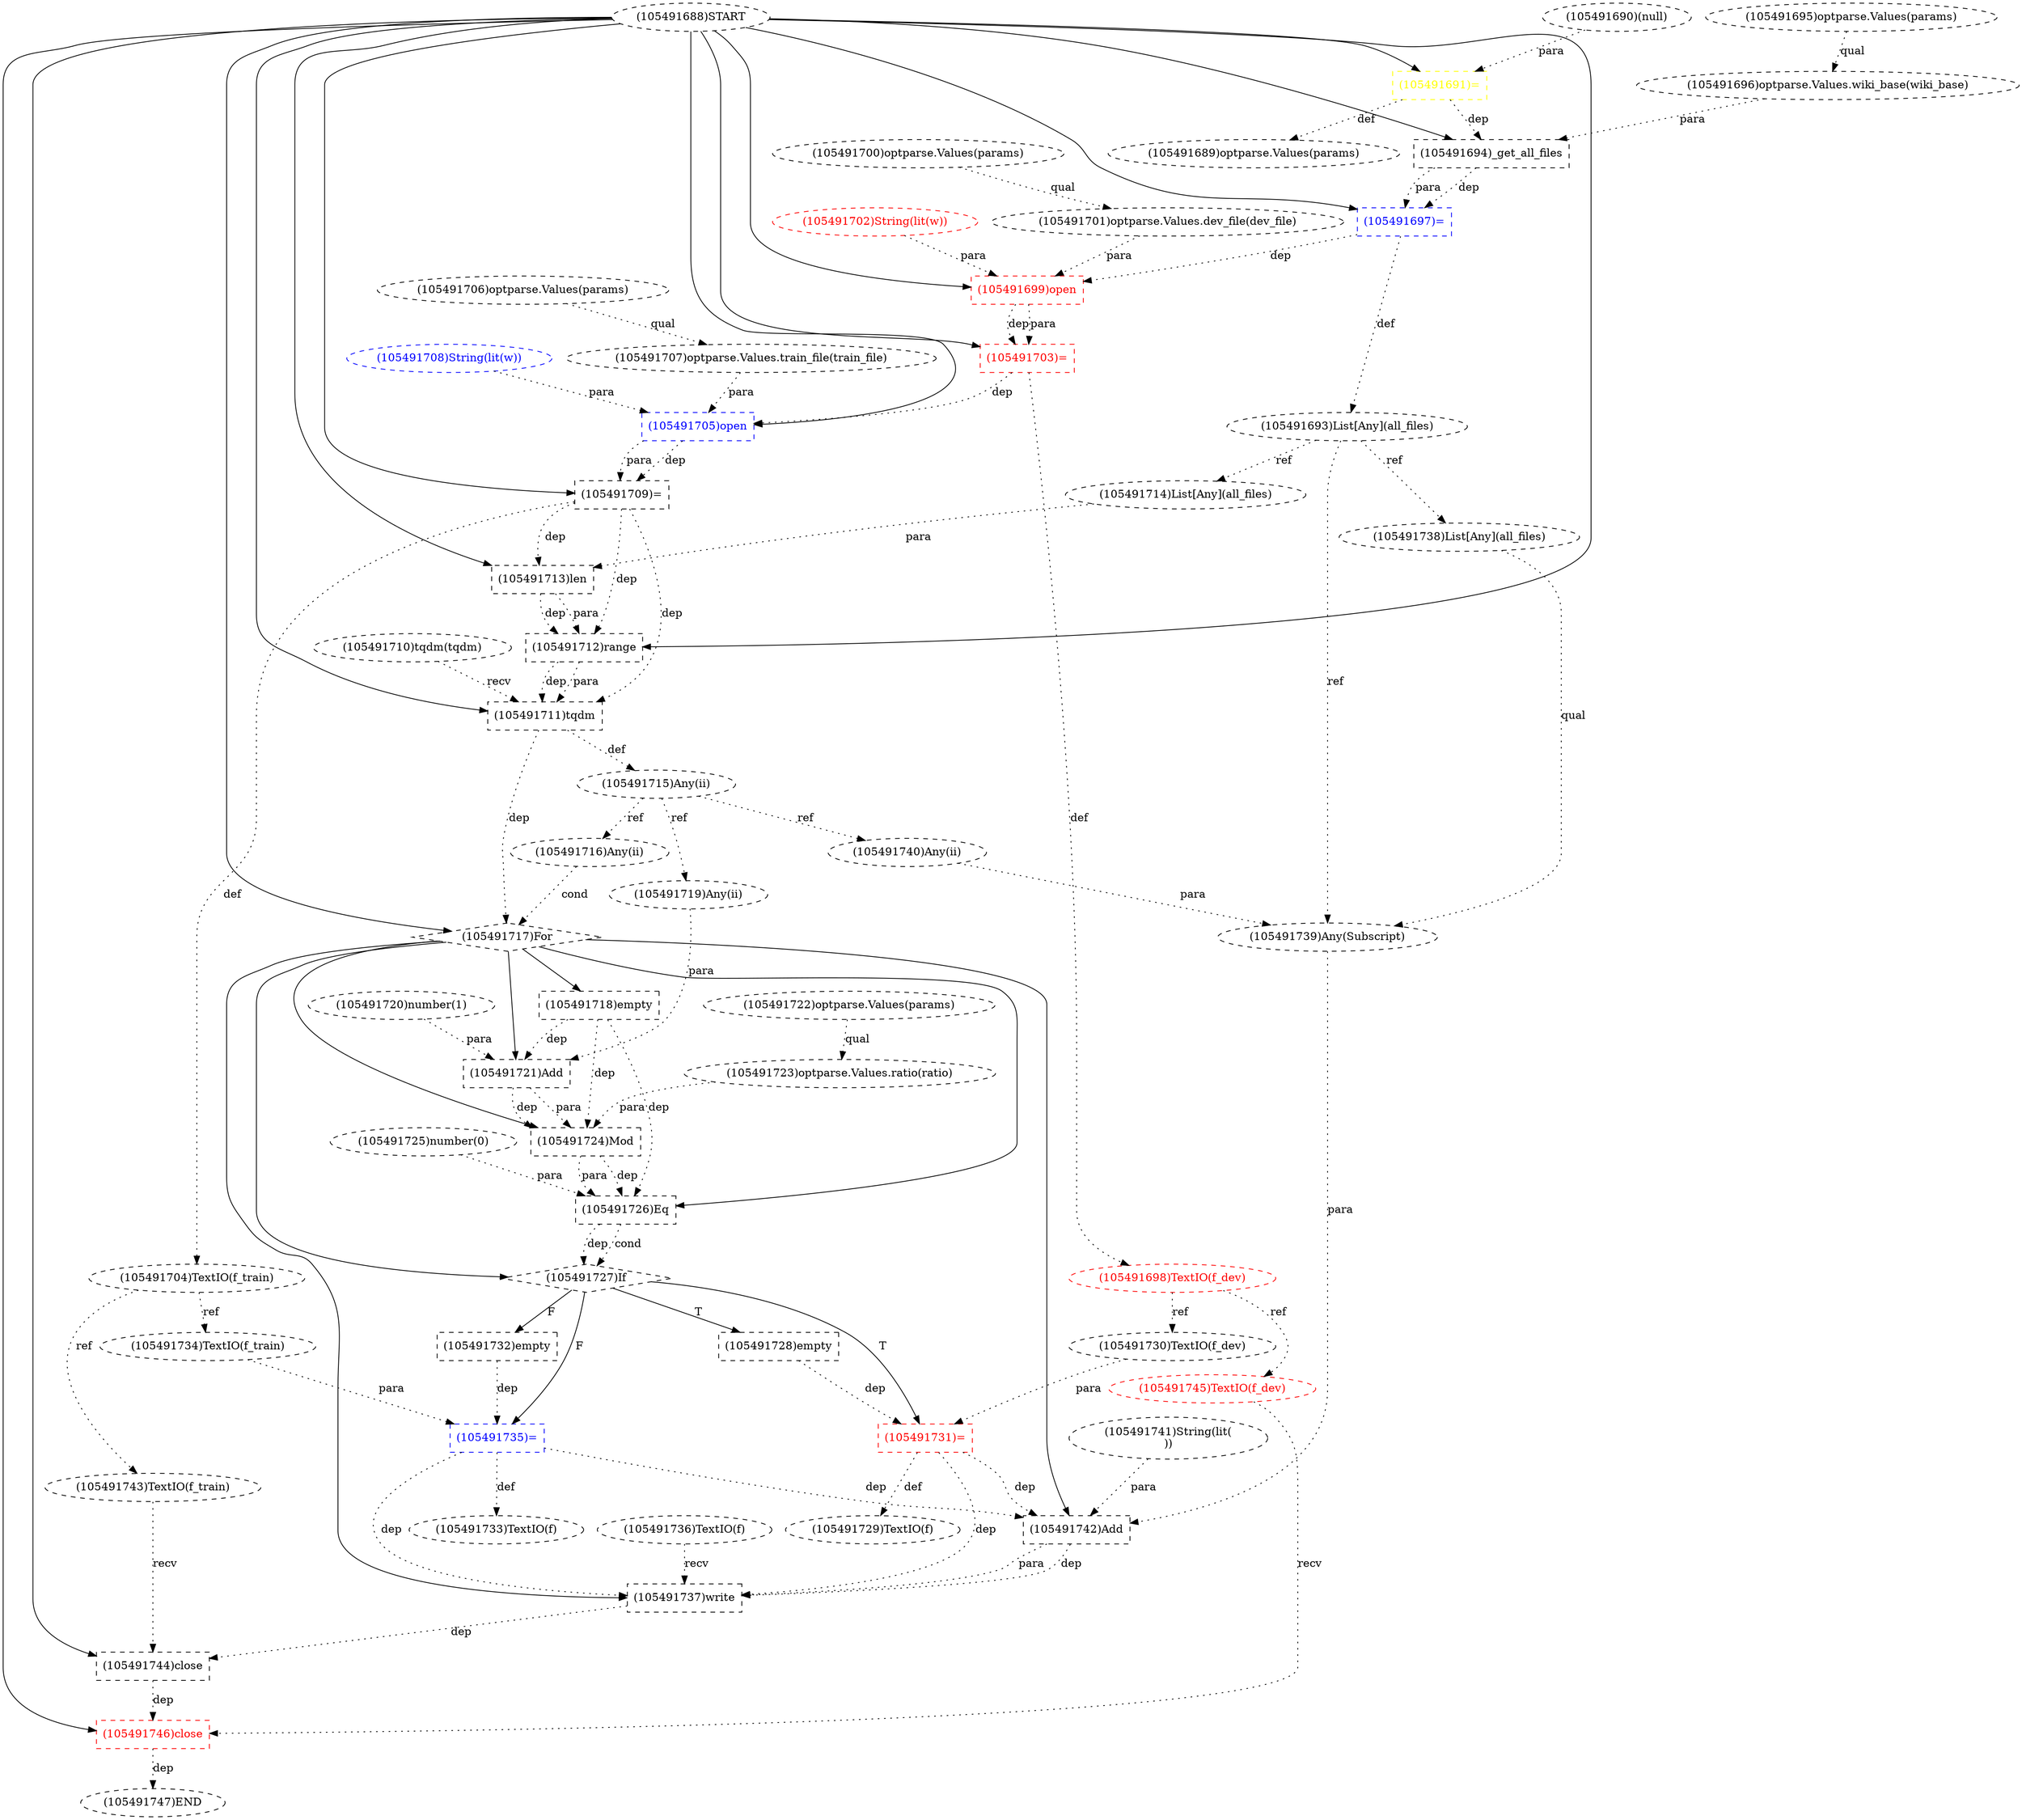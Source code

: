 digraph G {
1 [label="(105491739)Any(Subscript)" shape=ellipse style=dashed]
2 [label="(105491716)Any(ii)" shape=ellipse style=dashed]
3 [label="(105491697)=" shape=box style=dashed color=blue fontcolor=blue]
4 [label="(105491696)optparse.Values.wiki_base(wiki_base)" shape=ellipse style=dashed]
5 [label="(105491717)For" shape=diamond style=dashed]
6 [label="(105491741)String(lit(
))" shape=ellipse style=dashed]
7 [label="(105491730)TextIO(f_dev)" shape=ellipse style=dashed]
8 [label="(105491723)optparse.Values.ratio(ratio)" shape=ellipse style=dashed]
9 [label="(105491698)TextIO(f_dev)" shape=ellipse style=dashed color=red fontcolor=red]
10 [label="(105491699)open" shape=box style=dashed color=red fontcolor=red]
11 [label="(105491744)close" shape=box style=dashed color=black fontcolor=black]
12 [label="(105491747)END" style=dashed]
13 [label="(105491732)empty" shape=box style=dashed]
14 [label="(105491738)List[Any](all_files)" shape=ellipse style=dashed]
15 [label="(105491724)Mod" shape=box style=dashed]
16 [label="(105491746)close" shape=box style=dashed color=red fontcolor=red]
17 [label="(105491728)empty" shape=box style=dashed]
18 [label="(105491710)tqdm(tqdm)" shape=ellipse style=dashed]
19 [label="(105491704)TextIO(f_train)" shape=ellipse style=dashed color=black fontcolor=black]
20 [label="(105491708)String(lit(w))" shape=ellipse style=dashed color=blue fontcolor=blue]
21 [label="(105491736)TextIO(f)" shape=ellipse style=dashed]
22 [label="(105491729)TextIO(f)" shape=ellipse style=dashed]
23 [label="(105491711)tqdm" shape=box style=dashed]
24 [label="(105491721)Add" shape=box style=dashed]
25 [label="(105491703)=" shape=box style=dashed color=red fontcolor=red]
26 [label="(105491690)(null)" shape=ellipse style=dashed]
27 [label="(105491731)=" shape=box style=dashed color=red fontcolor=red]
28 [label="(105491695)optparse.Values(params)" shape=ellipse style=dashed]
29 [label="(105491725)number(0)" shape=ellipse style=dashed]
30 [label="(105491709)=" shape=box style=dashed color=black fontcolor=black]
31 [label="(105491714)List[Any](all_files)" shape=ellipse style=dashed]
32 [label="(105491745)TextIO(f_dev)" shape=ellipse style=dashed color=red fontcolor=red]
33 [label="(105491688)START" style=dashed]
34 [label="(105491718)empty" shape=box style=dashed]
35 [label="(105491702)String(lit(w))" shape=ellipse style=dashed color=red fontcolor=red]
36 [label="(105491727)If" shape=diamond style=dashed]
37 [label="(105491740)Any(ii)" shape=ellipse style=dashed]
38 [label="(105491743)TextIO(f_train)" shape=ellipse style=dashed color=black fontcolor=black]
39 [label="(105491705)open" shape=box style=dashed color=blue fontcolor=blue]
40 [label="(105491701)optparse.Values.dev_file(dev_file)" shape=ellipse style=dashed]
41 [label="(105491707)optparse.Values.train_file(train_file)" shape=ellipse style=dashed]
42 [label="(105491689)optparse.Values(params)" shape=ellipse style=dashed]
43 [label="(105491713)len" shape=box style=dashed]
44 [label="(105491712)range" shape=box style=dashed]
45 [label="(105491719)Any(ii)" shape=ellipse style=dashed]
46 [label="(105491693)List[Any](all_files)" shape=ellipse style=dashed]
47 [label="(105491715)Any(ii)" shape=ellipse style=dashed]
48 [label="(105491726)Eq" shape=box style=dashed]
49 [label="(105491737)write" shape=box style=dashed]
50 [label="(105491733)TextIO(f)" shape=ellipse style=dashed]
51 [label="(105491722)optparse.Values(params)" shape=ellipse style=dashed]
52 [label="(105491691)=" shape=box style=dashed color=yellow fontcolor=yellow]
53 [label="(105491720)number(1)" shape=ellipse style=dashed]
54 [label="(105491694)_get_all_files" shape=box style=dashed]
55 [label="(105491706)optparse.Values(params)" shape=ellipse style=dashed]
56 [label="(105491742)Add" shape=box style=dashed]
57 [label="(105491700)optparse.Values(params)" shape=ellipse style=dashed]
58 [label="(105491734)TextIO(f_train)" shape=ellipse style=dashed]
59 [label="(105491735)=" shape=box style=dashed color=blue fontcolor=blue]
14 -> 1 [label="qual" style=dotted];
37 -> 1 [label="para" style=dotted];
46 -> 1 [label="ref" style=dotted];
47 -> 2 [label="ref" style=dotted];
33 -> 3 [label="" style=solid];
54 -> 3 [label="dep" style=dotted];
54 -> 3 [label="para" style=dotted];
28 -> 4 [label="qual" style=dotted];
33 -> 5 [label="" style=solid];
23 -> 5 [label="dep" style=dotted];
2 -> 5 [label="cond" style=dotted];
9 -> 7 [label="ref" style=dotted];
51 -> 8 [label="qual" style=dotted];
25 -> 9 [label="def" style=dotted];
33 -> 10 [label="" style=solid];
40 -> 10 [label="para" style=dotted];
35 -> 10 [label="para" style=dotted];
3 -> 10 [label="dep" style=dotted];
33 -> 11 [label="" style=solid];
38 -> 11 [label="recv" style=dotted];
49 -> 11 [label="dep" style=dotted];
16 -> 12 [label="dep" style=dotted];
36 -> 13 [label="F"];
46 -> 14 [label="ref" style=dotted];
5 -> 15 [label="" style=solid];
24 -> 15 [label="dep" style=dotted];
24 -> 15 [label="para" style=dotted];
8 -> 15 [label="para" style=dotted];
34 -> 15 [label="dep" style=dotted];
33 -> 16 [label="" style=solid];
32 -> 16 [label="recv" style=dotted];
11 -> 16 [label="dep" style=dotted];
36 -> 17 [label="T"];
30 -> 19 [label="def" style=dotted];
27 -> 22 [label="def" style=dotted];
33 -> 23 [label="" style=solid];
18 -> 23 [label="recv" style=dotted];
44 -> 23 [label="dep" style=dotted];
44 -> 23 [label="para" style=dotted];
30 -> 23 [label="dep" style=dotted];
5 -> 24 [label="" style=solid];
45 -> 24 [label="para" style=dotted];
53 -> 24 [label="para" style=dotted];
34 -> 24 [label="dep" style=dotted];
33 -> 25 [label="" style=solid];
10 -> 25 [label="dep" style=dotted];
10 -> 25 [label="para" style=dotted];
36 -> 27 [label="T"];
7 -> 27 [label="para" style=dotted];
17 -> 27 [label="dep" style=dotted];
33 -> 30 [label="" style=solid];
39 -> 30 [label="dep" style=dotted];
39 -> 30 [label="para" style=dotted];
46 -> 31 [label="ref" style=dotted];
9 -> 32 [label="ref" style=dotted];
5 -> 34 [label="" style=solid];
5 -> 36 [label="" style=solid];
48 -> 36 [label="dep" style=dotted];
48 -> 36 [label="cond" style=dotted];
47 -> 37 [label="ref" style=dotted];
19 -> 38 [label="ref" style=dotted];
33 -> 39 [label="" style=solid];
41 -> 39 [label="para" style=dotted];
20 -> 39 [label="para" style=dotted];
25 -> 39 [label="dep" style=dotted];
57 -> 40 [label="qual" style=dotted];
55 -> 41 [label="qual" style=dotted];
52 -> 42 [label="def" style=dotted];
33 -> 43 [label="" style=solid];
31 -> 43 [label="para" style=dotted];
30 -> 43 [label="dep" style=dotted];
33 -> 44 [label="" style=solid];
43 -> 44 [label="dep" style=dotted];
43 -> 44 [label="para" style=dotted];
30 -> 44 [label="dep" style=dotted];
47 -> 45 [label="ref" style=dotted];
3 -> 46 [label="def" style=dotted];
23 -> 47 [label="def" style=dotted];
5 -> 48 [label="" style=solid];
15 -> 48 [label="dep" style=dotted];
15 -> 48 [label="para" style=dotted];
29 -> 48 [label="para" style=dotted];
34 -> 48 [label="dep" style=dotted];
5 -> 49 [label="" style=solid];
21 -> 49 [label="recv" style=dotted];
56 -> 49 [label="dep" style=dotted];
56 -> 49 [label="para" style=dotted];
27 -> 49 [label="dep" style=dotted];
59 -> 49 [label="dep" style=dotted];
59 -> 50 [label="def" style=dotted];
33 -> 52 [label="" style=solid];
26 -> 52 [label="para" style=dotted];
33 -> 54 [label="" style=solid];
4 -> 54 [label="para" style=dotted];
52 -> 54 [label="dep" style=dotted];
5 -> 56 [label="" style=solid];
1 -> 56 [label="para" style=dotted];
6 -> 56 [label="para" style=dotted];
27 -> 56 [label="dep" style=dotted];
59 -> 56 [label="dep" style=dotted];
19 -> 58 [label="ref" style=dotted];
36 -> 59 [label="F"];
58 -> 59 [label="para" style=dotted];
13 -> 59 [label="dep" style=dotted];
}